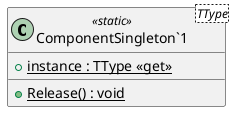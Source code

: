 @startuml
class "ComponentSingleton`1"<TType> <<static>> {
    + {static} instance : TType <<get>>
    + {static} Release() : void
}
@enduml
